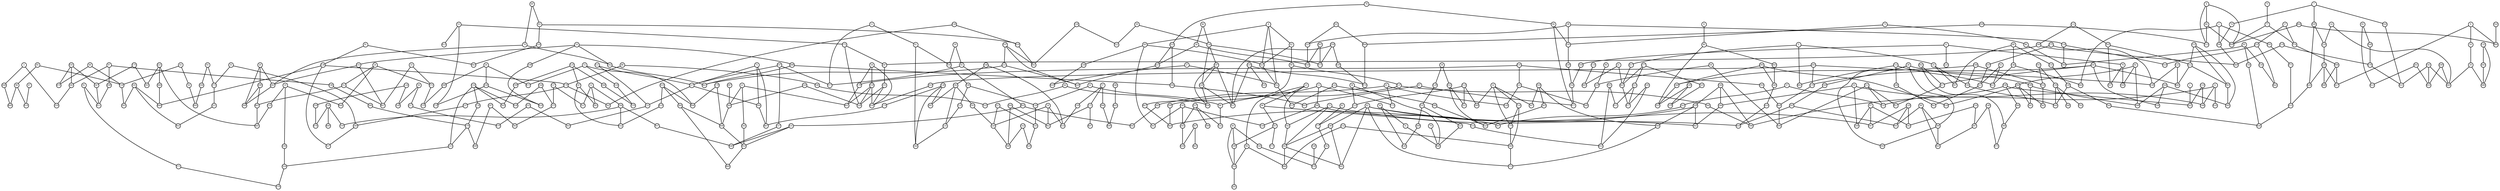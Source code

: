 graph G { 
 size = "100,100"; 
node [shape=circle, fixedsize=true, fontsize=5, height=.15];
0[ pos = "1.1,3.5" ]
1[ pos = "7.7,4.4" ]
2[ pos = "2.7,1.4" ]
3[ pos = "1.4,9.8" ]
4[ pos = "9.2,4" ]
5[ pos = "4.2,1.3" ]
6[ pos = "7.8,3.7" ]
7[ pos = "1.7,1.1" ]
8[ pos = "5.2,1.6" ]
9[ pos = "1,2.7" ]
10[ pos = "3,6.4" ]
11[ pos = "7.6,8.1" ]
12[ pos = "5,9" ]
13[ pos = "8,6.2" ]
14[ pos = "1,1.7" ]
15[ pos = "4.7,7.3" ]
16[ pos = "0.4,2.5" ]
17[ pos = "1.8,3.1" ]
18[ pos = "9.1,8.4" ]
19[ pos = "3,8.3" ]
20[ pos = "2.4,7.2" ]
21[ pos = "4.8,0.2" ]
22[ pos = "6.1,6.5" ]
23[ pos = "6.6,1.3" ]
24[ pos = "3.3,7.6" ]
25[ pos = "4,1.5" ]
26[ pos = "4,6.9" ]
27[ pos = "9.7,4.2" ]
28[ pos = "5.9,2.9" ]
29[ pos = "0.4,2.1" ]
30[ pos = "9.8,0.4" ]
31[ pos = "9.4,0.2" ]
32[ pos = "8.1,1.2" ]
33[ pos = "3.3,7.2" ]
34[ pos = "9.6,1.5" ]
35[ pos = "0.7,7.3" ]
36[ pos = "8.7,0.7" ]
37[ pos = "7.5,4.8" ]
38[ pos = "2.4,4.1" ]
39[ pos = "1.3,5.7" ]
40[ pos = "7,0.6" ]
41[ pos = "7.3,6.2" ]
42[ pos = "7.5,2.2" ]
43[ pos = "0.5,8.6" ]
44[ pos = "0.3,6.1" ]
45[ pos = "0.7,0.1" ]
46[ pos = "1.7,5.3" ]
47[ pos = "0.3,9.8" ]
48[ pos = "1.8,8.8" ]
49[ pos = "2.2,6.6" ]
50[ pos = "0.4,8.1" ]
51[ pos = "3.9,4.3" ]
52[ pos = "8.8,6.7" ]
53[ pos = "4.4,6.4" ]
54[ pos = "6,5.7" ]
55[ pos = "7.4,3" ]
56[ pos = "6.3,9.9" ]
57[ pos = "9.3,9" ]
58[ pos = "2.1,5" ]
59[ pos = "7.6,7.6" ]
60[ pos = "1.1,3.5" ]
61[ pos = "7.7,8.1" ]
62[ pos = "8.9,3.2" ]
63[ pos = "3.1,0.7" ]
64[ pos = "7.2,5.4" ]
65[ pos = "7.3,7.6" ]
66[ pos = "8.7,6.5" ]
67[ pos = "7.2,2.8" ]
68[ pos = "3.2,1.6" ]
69[ pos = "9.2,4.4" ]
70[ pos = "2.5,6.6" ]
71[ pos = "7.5,8.9" ]
72[ pos = "6.5,2" ]
73[ pos = "3.1,3.8" ]
74[ pos = "2.2,0.8" ]
75[ pos = "1.4,3.3" ]
76[ pos = "4.3,4.3" ]
77[ pos = "1.4,3.2" ]
78[ pos = "2.7,4.6" ]
79[ pos = "9.1,0" ]
80[ pos = "5.2,1.7" ]
81[ pos = "2.8,9.1" ]
82[ pos = "8.2,0" ]
83[ pos = "1.9,6.6" ]
84[ pos = "6.8,1.2" ]
85[ pos = "1,9.4" ]
86[ pos = "3,3.7" ]
87[ pos = "3.5,4.8" ]
88[ pos = "0.9,6.6" ]
89[ pos = "8.6,3.1" ]
90[ pos = "7.4,5.3" ]
91[ pos = "1.7,7" ]
92[ pos = "4.8,3.1" ]
93[ pos = "0.2,7.6" ]
94[ pos = "2.9,4.6" ]
95[ pos = "2.8,3.3" ]
96[ pos = "6.3,0.8" ]
97[ pos = "2.5,9.7" ]
98[ pos = "0.9,9.6" ]
99[ pos = "6.3,2.9" ]
100[ pos = "6,2.5" ]
101[ pos = "2.3,9.1" ]
102[ pos = "1.5,1" ]
103[ pos = "3.9,2.4" ]
104[ pos = "7.7,7.7" ]
105[ pos = "5.6,0.3" ]
106[ pos = "8.2,7.3" ]
107[ pos = "7.3,8.3" ]
108[ pos = "5.6,2.8" ]
109[ pos = "1.1,3.8" ]
110[ pos = "7.4,3.9" ]
111[ pos = "7.1,8.9" ]
112[ pos = "4.7,4.8" ]
113[ pos = "8.6,0.8" ]
114[ pos = "4.5,0.1" ]
115[ pos = "3.8,0.5" ]
116[ pos = "7.8,1.3" ]
117[ pos = "4.8,9.3" ]
118[ pos = "2.4,3.9" ]
119[ pos = "1.8,0.1" ]
120[ pos = "6.9,2.6" ]
121[ pos = "5.6,5.1" ]
122[ pos = "9.9,3" ]
123[ pos = "8.6,0.7" ]
124[ pos = "5.8,9.7" ]
125[ pos = "4.5,8.4" ]
126[ pos = "8.8,6.9" ]
127[ pos = "7.3,8.8" ]
128[ pos = "1.7,5.9" ]
129[ pos = "9.6,1.4" ]
130[ pos = "1.2,8.6" ]
131[ pos = "7.2,9" ]
132[ pos = "0,2" ]
133[ pos = "8.4,7.6" ]
134[ pos = "1.2,5.4" ]
135[ pos = "2.9,8.1" ]
136[ pos = "8,8.5" ]
137[ pos = "8.4,3.1" ]
138[ pos = "1.5,7.1" ]
139[ pos = "3.8,2.5" ]
140[ pos = "6.8,3.6" ]
141[ pos = "0.9,0.9" ]
142[ pos = "0.5,3.4" ]
143[ pos = "9.7,7.4" ]
144[ pos = "4.5,9.3" ]
145[ pos = "8.9,5.7" ]
146[ pos = "3.2,1.3" ]
147[ pos = "4.8,8.4" ]
148[ pos = "8.5,8.4" ]
149[ pos = "6,9.7" ]
150[ pos = "9,8.9" ]
151[ pos = "3,7" ]
152[ pos = "7.4,1.5" ]
153[ pos = "5.3,4.2" ]
154[ pos = "3.8,9.1" ]
155[ pos = "6.7,5.8" ]
156[ pos = "2.7,2.9" ]
157[ pos = "6.7,8.4" ]
158[ pos = "1.5,6.4" ]
159[ pos = "5.9,6.1" ]
160[ pos = "1,0" ]
161[ pos = "1.8,4.2" ]
162[ pos = "6.5,1.8" ]
163[ pos = "7.8,5" ]
164[ pos = "5.4,3.8" ]
165[ pos = "4.8,4.4" ]
166[ pos = "7.9,3" ]
167[ pos = "6.6,0.5" ]
168[ pos = "4.5,1.9" ]
169[ pos = "4.7,3.5" ]
170[ pos = "1.1,6.7" ]
171[ pos = "9.4,9" ]
172[ pos = "4.8,6.1" ]
173[ pos = "7.5,6.3" ]
174[ pos = "7.8,8.6" ]
175[ pos = "2.4,8.8" ]
176[ pos = "3.8,9.5" ]
177[ pos = "8.2,0.3" ]
178[ pos = "6.5,6" ]
179[ pos = "5.3,7.2" ]
180[ pos = "5,5.3" ]
181[ pos = "1.6,8.1" ]
182[ pos = "8.4,8.3" ]
183[ pos = "8.6,8.1" ]
184[ pos = "5.4,8.6" ]
185[ pos = "1.7,1.7" ]
186[ pos = "0.5,6.3" ]
187[ pos = "0.8,5.3" ]
188[ pos = "7.6,3.5" ]
189[ pos = "6.8,0.6" ]
190[ pos = "7.3,4.5" ]
191[ pos = "9.4,1.1" ]
192[ pos = "4,2.8" ]
193[ pos = "6.6,5.7" ]
194[ pos = "4,1.9" ]
195[ pos = "2.9,4.2" ]
196[ pos = "2.5,9.8" ]
197[ pos = "2.3,6.1" ]
198[ pos = "3.3,6.2" ]
199[ pos = "4.2,8.7" ]
200[ pos = "0,1.1" ]
201[ pos = "0.5,0.5" ]
202[ pos = "2.6,6.5" ]
203[ pos = "5.8,5.5" ]
204[ pos = "0,7.8" ]
205[ pos = "6.1,2.5" ]
206[ pos = "2.3,0.8" ]
207[ pos = "3.6,1.5" ]
208[ pos = "3.6,0.2" ]
209[ pos = "7.3,2.9" ]
210[ pos = "7.3,5.4" ]
211[ pos = "7.1,5" ]
212[ pos = "5.2,4.7" ]
213[ pos = "1.1,3.7" ]
214[ pos = "6.1,0.6" ]
215[ pos = "2.5,6.1" ]
216[ pos = "6.9,3" ]
217[ pos = "6.6,9.6" ]
218[ pos = "4.7,7.6" ]
219[ pos = "0.3,4.7" ]
220[ pos = "5.4,6.4" ]
221[ pos = "2.4,7.8" ]
222[ pos = "7.2,6" ]
223[ pos = "9.3,0.9" ]
224[ pos = "1.4,1.8" ]
225[ pos = "3.8,3.9" ]
226[ pos = "7.3,6.1" ]
227[ pos = "9,7.7" ]
228[ pos = "0.8,5.3" ]
229[ pos = "1.5,2.1" ]
230[ pos = "5.9,9.2" ]
231[ pos = "8.2,8.1" ]
232[ pos = "7.4,4.8" ]
233[ pos = "2.9,2.1" ]
234[ pos = "2.4,3.2" ]
235[ pos = "2,3.1" ]
236[ pos = "9.6,4.4" ]
237[ pos = "0.9,6.9" ]
238[ pos = "5.6,5.4" ]
239[ pos = "3,2.2" ]
240[ pos = "7.3,2" ]
241[ pos = "6.1,4.6" ]
242[ pos = "8.1,0.3" ]
243[ pos = "7.5,4.2" ]
244[ pos = "5.7,9" ]
245[ pos = "6.3,6.8" ]
246[ pos = "8.2,9.8" ]
247[ pos = "4.9,5.6" ]
248[ pos = "4.6,7.8" ]
249[ pos = "2.9,2.3" ]
250[ pos = "1,4.9" ]
251[ pos = "5.4,5.9" ]
252[ pos = "9.3,1.5" ]
253[ pos = "2.8,4.9" ]
254[ pos = "6.9,1" ]
255[ pos = "7.1,9.4" ]
256[ pos = "3,8.5" ]
257[ pos = "9.2,6.3" ]
258[ pos = "4,6.8" ]
259[ pos = "5.7,9.7" ]
260[ pos = "1,7.3" ]
261[ pos = "1.8,4.5" ]
262[ pos = "7.1,1.9" ]
263[ pos = "5.3,1.7" ]
264[ pos = "9.8,8.3" ]
265[ pos = "9.2,6" ]
266[ pos = "3.2,9.8" ]
267[ pos = "7.1,2.6" ]
268[ pos = "1.3,9.9" ]
269[ pos = "2.7,3.5" ]
270[ pos = "6.1,5.1" ]
271[ pos = "2.9,9.1" ]
272[ pos = "3.6,7.4" ]
273[ pos = "0.7,7.6" ]
274[ pos = "4.2,6.4" ]
275[ pos = "2.6,0.4" ]
276[ pos = "3.7,9.6" ]
277[ pos = "4.9,0.8" ]
278[ pos = "1.5,0.3" ]
279[ pos = "7.8,1.3" ]
280[ pos = "3.8,7" ]
281[ pos = "2.6,7" ]
282[ pos = "2.1,9.7" ]
283[ pos = "4.8,8.6" ]
284[ pos = "4.9,2.8" ]
285[ pos = "7.3,1" ]
286[ pos = "7.9,5.5" ]
287[ pos = "5.4,6.7" ]
288[ pos = "2.9,6.1" ]
289[ pos = "9.5,2.3" ]
290[ pos = "2.5,7.3" ]
291[ pos = "2.7,1.5" ]
292[ pos = "6.9,2.9" ]
293[ pos = "2.3,8.5" ]
294[ pos = "3.2,5.3" ]
295[ pos = "5,2.2" ]
296[ pos = "7.6,2.8" ]
297[ pos = "4.4,9.7" ]
298[ pos = "2.6,9.3" ]
299[ pos = "8.3,2.7" ]
300[ pos = "7.3,5.7" ]
301[ pos = "8.9,5.2" ]
302[ pos = "6.4,4.3" ]
303[ pos = "7.1,9.3" ]
304[ pos = "5.6,6.6" ]
305[ pos = "1.6,8.2" ]
306[ pos = "9.2,9.5" ]
307[ pos = "9.7,6.1" ]
308[ pos = "2.4,7.2" ]
309[ pos = "9.8,0.8" ]
310[ pos = "2.6,0.1" ]
311[ pos = "3,0.2" ]
312[ pos = "2.9,7.5" ]
313[ pos = "5.1,0.7" ]
314[ pos = "2,3.4" ]
315[ pos = "3.4,9.3" ]
316[ pos = "4.3,2.4" ]
317[ pos = "4.5,0.7" ]
318[ pos = "1.9,6.8" ]
319[ pos = "5.2,7.6" ]
320[ pos = "8.6,2" ]
321[ pos = "1,7.8" ]
322[ pos = "1.6,5.9" ]
323[ pos = "9.2,4" ]
324[ pos = "3.1,9" ]
325[ pos = "4.9,0.9" ]
326[ pos = "9.1,7.9" ]
327[ pos = "1.1,7.3" ]
328[ pos = "5.4,6.2" ]
329[ pos = "8,2.6" ]
330[ pos = "4.9,1.5" ]
331[ pos = "1.9,4.4" ]
332[ pos = "9.1,6.4" ]
333[ pos = "0.4,6.2" ]
334[ pos = "8.4,5.6" ]
335[ pos = "9,7.1" ]
336[ pos = "7.7,0" ]
337[ pos = "4.9,9.3" ]
338[ pos = "5.9,4.1" ]
339[ pos = "3.3,4.3" ]
340[ pos = "8.4,3.4" ]
341[ pos = "5.2,2.7" ]
342[ pos = "1.4,6.4" ]
343[ pos = "0,2" ]
344[ pos = "7.8,8.1" ]
345[ pos = "4.7,2.7" ]
346[ pos = "4.8,1.8" ]
347[ pos = "2.4,9.1" ]
348[ pos = "3.5,2.8" ]
349[ pos = "5.3,1.9" ]
350[ pos = "3.6,4.4" ]
351[ pos = "9,1.3" ]
352[ pos = "9.6,4" ]
353[ pos = "5.8,5.6" ]
354[ pos = "3.3,4.4" ]
355[ pos = "5.1,1.7" ]
356[ pos = "7.8,0.3" ]
357[ pos = "4.5,4.4" ]
358[ pos = "1.9,4.5" ]
359[ pos = "1.7,9.8" ]
360[ pos = "7.8,1.6" ]
361[ pos = "7.7,2.6" ]
362[ pos = "3.4,0.1" ]
363[ pos = "1.7,6.9" ]
364[ pos = "8.1,2.3" ]
365[ pos = "8.9,1.8" ]
366[ pos = "1.9,7.9" ]
367[ pos = "8.3,1.5" ]
368[ pos = "7.1,4.2" ]
369[ pos = "2.3,0.5" ]
370[ pos = "3.8,7.4" ]
371[ pos = "2.2,1.6" ]
372[ pos = "7.8,1.9" ]
373[ pos = "1.3,4.9" ]
374[ pos = "1.7,3" ]
375[ pos = "4.7,9.5" ]
376[ pos = "4.6,7.7" ]
377[ pos = "7.4,8" ]
378[ pos = "3,9.1" ]
379[ pos = "5,1.2" ]
380[ pos = "6.6,3.9" ]
381[ pos = "8.2,8.5" ]
382[ pos = "7,6.5" ]
383[ pos = "5.3,4.2" ]
384[ pos = "5.9,7.6" ]
385[ pos = "4.7,9.7" ]
386[ pos = "0.3,2.1" ]
387[ pos = "6.6,3.3" ]
388[ pos = "9.3,7.9" ]
389[ pos = "8.2,1" ]
390[ pos = "6.1,3" ]
391[ pos = "5.7,0.7" ]
392[ pos = "5.9,3.1" ]
393[ pos = "3.9,8.9" ]
394[ pos = "7.5,8.9" ]
395[ pos = "5.3,4.1" ]
396[ pos = "8,3.5" ]
397[ pos = "7.9,5.1" ]
398[ pos = "5.3,3.2" ]
399[ pos = "9.3,6.4" ]
400[ pos = "6,9.2" ]
401[ pos = "6.2,6.3" ]
402[ pos = "1.3,8" ]
403[ pos = "4.8,0.6" ]
404[ pos = "1.1,3.1" ]
405[ pos = "6.8,7.2" ]
406[ pos = "1.3,2.6" ]
407[ pos = "3.1,7.2" ]
408[ pos = "5.7,7" ]
409[ pos = "1.3,3.2" ]
410[ pos = "6,1.9" ]
411[ pos = "2.6,9.2" ]
412[ pos = "0.6,0.5" ]
413[ pos = "4.3,5.9" ]
414[ pos = "8.9,8.8" ]
415[ pos = "2.4,4.9" ]
416[ pos = "8,3.8" ]
417[ pos = "6.5,4.6" ]
418[ pos = "1.8,6.5" ]
419[ pos = "5.2,8.1" ]
420[ pos = "9.6,7.3" ]
421[ pos = "5.3,0.9" ]
422[ pos = "9.9,3.6" ]
423[ pos = "3.3,0.8" ]
424[ pos = "0.6,9.9" ]
425[ pos = "9.3,1.8" ]
426[ pos = "1.8,1.9" ]
427[ pos = "1.1,2.4" ]
428[ pos = "2.4,5.4" ]
429[ pos = "3.6,6.5" ]
430[ pos = "9.5,6" ]
431[ pos = "6.6,7.5" ]
432[ pos = "5,8.3" ]
433[ pos = "2.1,2" ]
434[ pos = "4.9,2.6" ]
435[ pos = "0.1,4.5" ]
436[ pos = "9.9,0.6" ]
437[ pos = "0.7,5" ]
438[ pos = "4.2,9.2" ]
439[ pos = "1,4.8" ]
440[ pos = "9.1,0.3" ]
441[ pos = "1.9,6.1" ]
442[ pos = "2.2,3" ]
443[ pos = "8.6,9.8" ]
444[ pos = "3.6,2.2" ]
445[ pos = "6.3,3.1" ]
446[ pos = "3.4,8.2" ]
447[ pos = "5.9,8.4" ]
448[ pos = "6.5,8" ]
449[ pos = "0.4,1.4" ]
450[ pos = "5.8,5.7" ]
451[ pos = "1.2,0.9" ]
452[ pos = "6.3,7.1" ]
453[ pos = "5.9,0.5" ]
454[ pos = "6.3,2.2" ]
455[ pos = "0.5,0.7" ]
456[ pos = "2.5,2.4" ]
457[ pos = "6.8,4.8" ]
458[ pos = "0.6,5.4" ]
459[ pos = "9.8,4.3" ]
460[ pos = "2.8,1.4" ]
461[ pos = "2.6,6.2" ]
462[ pos = "9.6,8.5" ]
463[ pos = "9.8,6.1" ]
464[ pos = "6.6,5.4" ]
465[ pos = "2.8,7.6" ]
466[ pos = "1.1,4" ]
467[ pos = "8.6,2.6" ]
468[ pos = "1.1,9.7" ]
469[ pos = "8.3,2.6" ]
470[ pos = "1.9,8.9" ]
471[ pos = "3.3,4.5" ]
472[ pos = "6.5,0.2" ]
473[ pos = "4.5,7.2" ]
474[ pos = "0.8,4.3" ]
475[ pos = "6.7,3.7" ]
476[ pos = "5.7,9.3" ]
477[ pos = "5.1,0.5" ]
478[ pos = "7.9,0.2" ]
479[ pos = "6.7,9.7" ]
480[ pos = "5.6,4.7" ]
481[ pos = "7.3,2" ]
482[ pos = "3.9,1.1" ]
483[ pos = "4.6,0.2" ]
484[ pos = "0.9,3" ]
485[ pos = "2.8,8" ]
486[ pos = "7.1,1.4" ]
487[ pos = "7.7,8.8" ]
488[ pos = "1.6,2.2" ]
489[ pos = "6,7.6" ]
490[ pos = "1.8,7.9" ]
491[ pos = "6.5,2.7" ]
492[ pos = "7.3,6.9" ]
493[ pos = "3.3,5.2" ]
494[ pos = "7.1,5.2" ]
495[ pos = "0.1,7.9" ]
496[ pos = "5.1,7.4" ]
497[ pos = "9.9,9" ]
498[ pos = "3.8,9.8" ]
499[ pos = "9.2,9.9" ]
0--60;
0--213;
0--409;
1--243;
2--206;
2--291;
2--460;
3--268;
3--359;
4--62;
4--69;
4--323;
4--352;
5--25;
5--317;
5--482;
6--188;
6--396;
6--416;
7--74;
7--102;
7--185;
8--80;
9--16;
9--427;
9--484;
10--151;
10--198;
10--202;
10--288;
11--61;
11--377;
12--184;
12--283;
12--337;
13--66;
13--173;
13--286;
14--224;
14--449;
15--218;
15--473;
15--496;
16--29;
17--235;
17--374;
18--326;
18--414;
18--462;
19--135;
19--256;
19--446;
20--281;
20--290;
20--308;
21--403;
21--483;
22--245;
22--304;
22--401;
23--84;
23--96;
23--162;
24--272;
24--312;
24--446;
25--194;
25--207;
26--258;
26--280;
26--473;
27--352;
27--459;
28--100;
28--108;
28--390;
28--392;
29--386;
29--449;
30--31;
30--436;
31--440;
32--116;
32--279;
32--367;
32--389;
33--272;
33--407;
34--129;
34--252;
35--260;
35--273;
36--123;
36--440;
37--163;
37--232;
38--118;
38--195;
38--331;
39--134;
39--322;
40--189;
40--254;
40--356;
41--173;
41--226;
41--382;
42--240;
42--267;
42--361;
42--372;
42--481;
43--50;
43--130;
44--333;
44--458;
45--160;
45--412;
46--58;
46--134;
47--424;
48--130;
48--470;
49--70;
49--83;
50--495;
51--76;
51--225;
51--350;
52--66;
52--126;
53--172;
53--274;
53--413;
54--159;
54--178;
54--450;
55--188;
55--209;
55--296;
56--149;
56--217;
57--150;
57--171;
57--306;
58--358;
58--415;
59--65;
59--104;
60--213;
60--409;
61--104;
61--344;
62--89;
62--323;
63--311;
63--423;
64--210;
64--494;
65--377;
65--405;
66--332;
67--209;
67--267;
67--292;
68--146;
68--207;
68--233;
69--236;
69--301;
69--323;
70--202;
70--281;
71--127;
71--394;
71--487;
72--162;
72--262;
72--454;
73--86;
73--195;
74--206;
75--77;
76--169;
76--357;
77--374;
77--409;
78--94;
78--253;
79--440;
80--263;
80--355;
81--271;
81--411;
82--177;
83--318;
83--418;
84--254;
84--486;
85--98;
85--130;
86--269;
87--471;
87--493;
88--170;
88--186;
89--137;
89--467;
90--210;
91--138;
91--363;
92--169;
92--284;
92--398;
93--204;
93--273;
94--195;
94--471;
95--156;
95--234;
95--269;
96--167;
96--214;
97--196;
97--282;
97--298;
98--424;
98--468;
99--390;
99--445;
99--491;
100--205;
101--282;
101--347;
101--470;
102--451;
103--139;
103--316;
104--106;
105--453;
105--477;
106--126;
106--133;
107--127;
107--157;
107--377;
108--341;
108--398;
109--213;
109--466;
110--188;
110--243;
111--127;
111--131;
112--165;
112--180;
113--123;
113--351;
113--389;
114--483;
115--208;
115--423;
115--482;
116--279;
116--360;
117--337;
117--375;
118--269;
118--314;
119--278;
119--369;
120--267;
120--292;
120--491;
121--238;
121--480;
122--289;
122--422;
123--177;
124--149;
124--259;
125--147;
125--199;
125--248;
126--335;
127--131;
127--394;
128--322;
128--441;
129--191;
130--305;
131--303;
132--343;
132--386;
133--231;
134--187;
134--228;
134--373;
135--485;
136--174;
136--344;
136--381;
137--299;
137--340;
138--170;
138--327;
138--490;
139--192;
139--348;
139--444;
140--387;
140--475;
141--449;
141--451;
141--455;
142--484;
143--388;
143--420;
144--375;
144--438;
145--265;
145--301;
145--334;
146--423;
146--460;
147--283;
147--432;
148--182;
148--414;
150--414;
151--281;
151--407;
152--360;
152--486;
153--212;
153--383;
153--395;
154--176;
154--315;
154--393;
154--438;
155--178;
155--193;
155--222;
156--456;
157--448;
158--342;
158--418;
159--328;
159--401;
159--450;
160--278;
161--331;
161--466;
162--262;
163--397;
164--338;
164--395;
164--398;
165--212;
165--357;
166--296;
166--329;
166--396;
167--189;
167--472;
168--194;
168--316;
168--346;
170--237;
170--342;
171--462;
171--497;
172--247;
172--328;
174--487;
175--293;
175--347;
176--276;
177--242;
178--401;
179--408;
179--496;
180--238;
180--247;
181--305;
181--402;
181--490;
182--183;
182--231;
182--381;
183--326;
184--244;
184--432;
184--447;
185--224;
185--426;
186--333;
187--228;
187--437;
187--458;
189--254;
190--232;
190--243;
190--368;
191--223;
191--309;
193--464;
194--444;
195--339;
196--266;
197--215;
197--428;
197--441;
198--429;
199--393;
200--449;
200--455;
201--412;
201--455;
202--461;
203--238;
203--270;
203--353;
204--495;
205--454;
205--491;
206--369;
208--362;
210--300;
211--232;
211--457;
211--494;
212--383;
212--480;
214--453;
215--428;
215--461;
216--292;
216--387;
217--479;
218--376;
219--435;
219--437;
219--474;
220--304;
220--328;
221--293;
221--366;
221--485;
222--226;
222--300;
223--440;
224--229;
227--326;
227--335;
228--437;
228--458;
229--426;
229--427;
229--488;
230--244;
230--400;
230--476;
231--344;
233--239;
234--442;
235--314;
235--442;
236--459;
237--260;
239--249;
239--444;
240--262;
240--481;
241--270;
241--338;
241--417;
241--480;
242--478;
245--452;
246--443;
247--251;
248--376;
249--456;
250--373;
250--437;
250--439;
251--328;
251--450;
252--351;
252--425;
253--294;
253--415;
254--285;
255--303;
255--479;
256--324;
257--265;
257--332;
257--399;
258--274;
258--429;
259--476;
260--327;
261--358;
261--373;
262--481;
262--486;
263--349;
264--388;
264--462;
265--430;
266--276;
268--468;
270--464;
271--378;
272--370;
273--321;
275--310;
275--369;
276--315;
276--498;
277--313;
277--325;
277--403;
278--451;
279--360;
280--370;
281--308;
282--359;
284--341;
284--345;
284--434;
286--334;
286--397;
287--304;
288--294;
288--461;
289--425;
290--308;
290--465;
291--371;
294--493;
295--346;
295--349;
295--434;
296--361;
297--385;
297--498;
298--411;
299--469;
302--380;
302--417;
304--408;
306--499;
307--430;
307--463;
309--436;
310--311;
311--362;
312--407;
312--465;
313--421;
313--477;
315--324;
316--345;
317--403;
318--363;
319--384;
319--419;
319--496;
320--364;
320--365;
320--367;
321--402;
323--352;
324--378;
325--379;
326--388;
329--361;
329--364;
329--469;
330--355;
330--379;
331--358;
335--420;
336--478;
339--354;
340--396;
343--386;
346--355;
347--411;
349--410;
350--354;
352--422;
353--450;
354--471;
356--478;
360--372;
364--372;
365--425;
366--490;
368--380;
371--433;
374--406;
375--385;
380--475;
382--492;
383--395;
384--408;
384--489;
387--445;
390--392;
390--445;
391--421;
391--453;
394--487;
403--477;
404--409;
404--484;
405--431;
405--492;
406--427;
406--488;
408--452;
410--454;
415--428;
417--457;
418--441;
419--432;
426--433;
431--448;
431--452;
433--456;
439--474;
443--499;
447--448;
452--489;
464--494;
465--485;
466--474;
467--469;
}